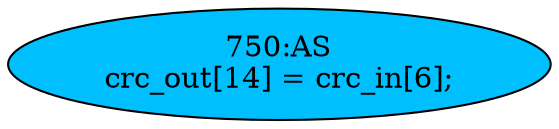 strict digraph "" {
	node [label="\N"];
	"750:AS"	 [ast="<pyverilog.vparser.ast.Assign object at 0x7f55d3d0a7d0>",
		def_var="['crc_out']",
		fillcolor=deepskyblue,
		label="750:AS
crc_out[14] = crc_in[6];",
		statements="[]",
		style=filled,
		typ=Assign,
		use_var="['crc_in']"];
}

